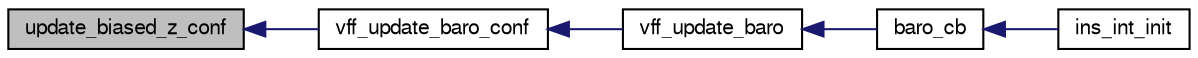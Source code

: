 digraph "update_biased_z_conf"
{
  edge [fontname="FreeSans",fontsize="10",labelfontname="FreeSans",labelfontsize="10"];
  node [fontname="FreeSans",fontsize="10",shape=record];
  rankdir="LR";
  Node1 [label="update_biased_z_conf",height=0.2,width=0.4,color="black", fillcolor="grey75", style="filled", fontcolor="black"];
  Node1 -> Node2 [dir="back",color="midnightblue",fontsize="10",style="solid",fontname="FreeSans"];
  Node2 [label="vff_update_baro_conf",height=0.2,width=0.4,color="black", fillcolor="white", style="filled",URL="$vf__extended__float_8h.html#aa7f8c70d85481ee00728646ab5d82e2a"];
  Node2 -> Node3 [dir="back",color="midnightblue",fontsize="10",style="solid",fontname="FreeSans"];
  Node3 [label="vff_update_baro",height=0.2,width=0.4,color="black", fillcolor="white", style="filled",URL="$vf__extended__float_8h.html#a94b26d899a6d7ca4e26cb7df3f45ef49"];
  Node3 -> Node4 [dir="back",color="midnightblue",fontsize="10",style="solid",fontname="FreeSans"];
  Node4 [label="baro_cb",height=0.2,width=0.4,color="black", fillcolor="white", style="filled",URL="$ins__int_8c.html#a92209191a3ecc53fc4adaafd0fe82933"];
  Node4 -> Node5 [dir="back",color="midnightblue",fontsize="10",style="solid",fontname="FreeSans"];
  Node5 [label="ins_int_init",height=0.2,width=0.4,color="black", fillcolor="white", style="filled",URL="$ins__int_8h.html#a6f47e4e65f9697a961c3bef79e9029e4"];
}
